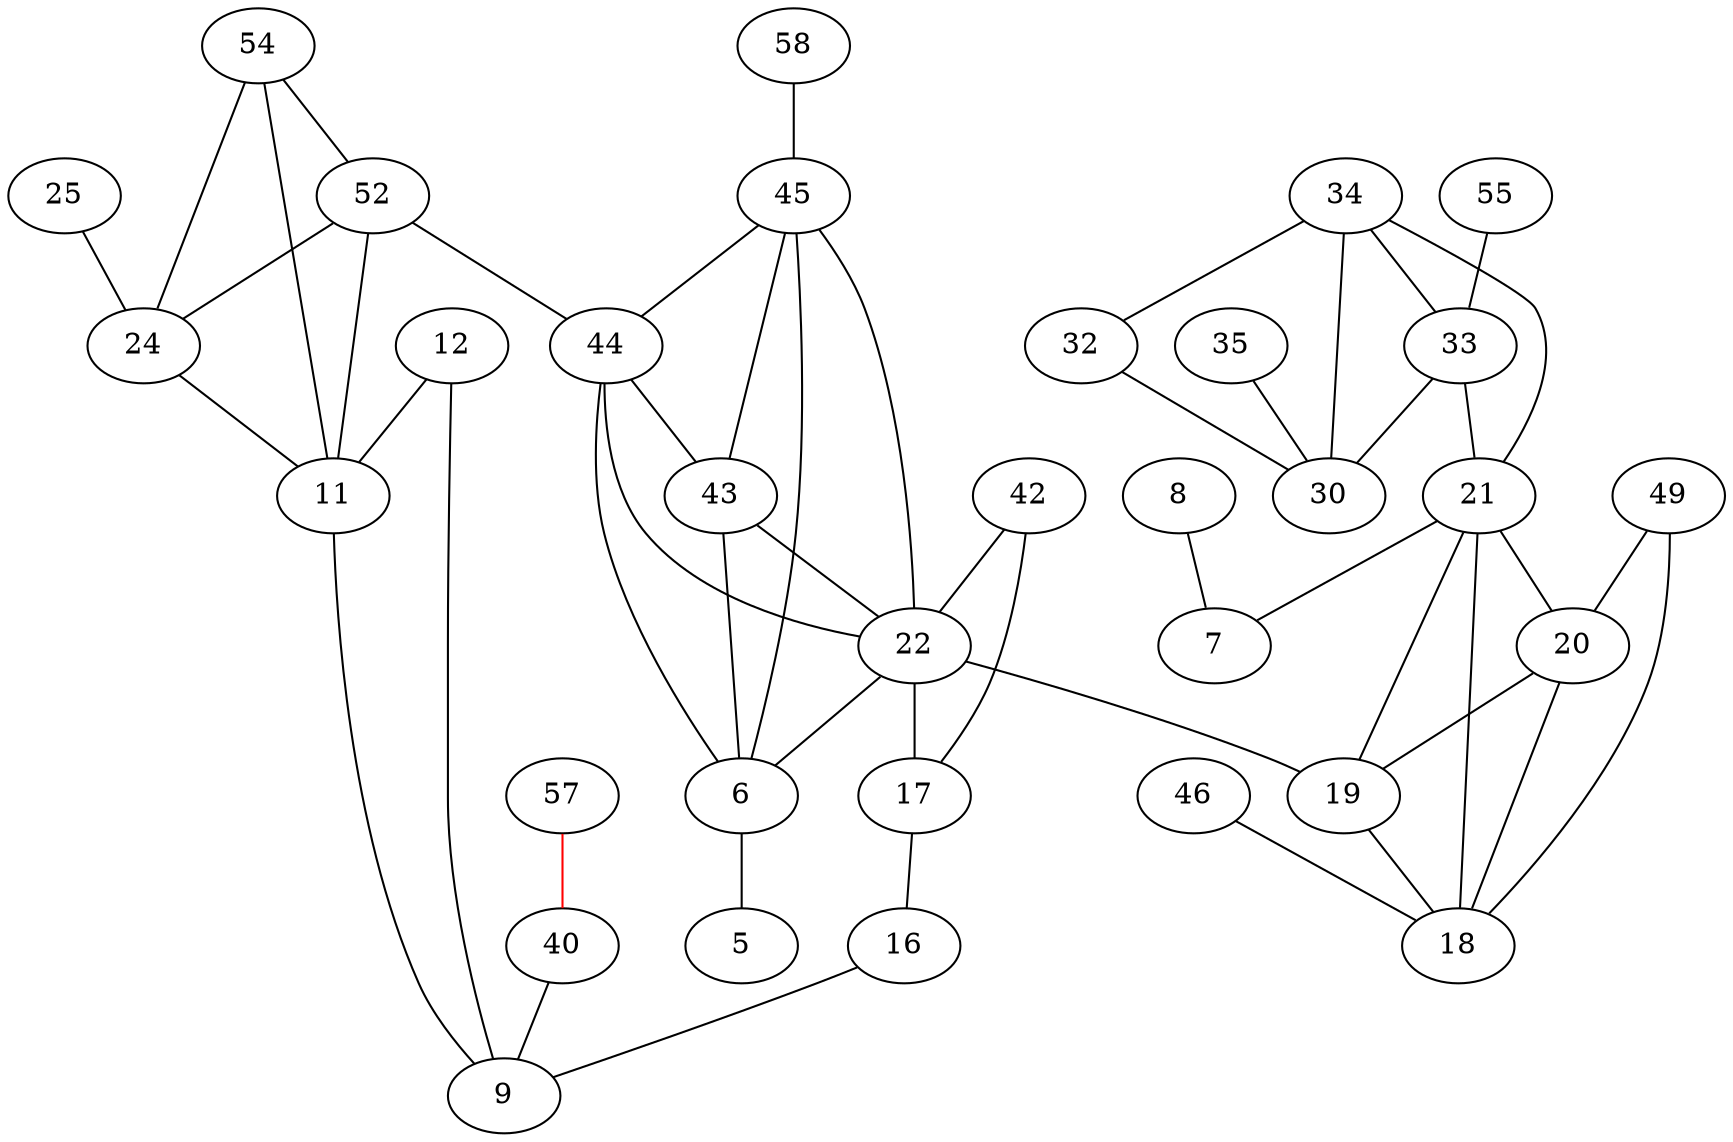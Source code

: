 graph G {
5;

6;

7;

8;

9;

11;

12;

16;

17;

18;

19;

20;

21;

22;

24;

25;

30;

32;

33;

34;

35;

40;

42;

43;

44;

45;

46;

49;

52;

54;

55;

57;

58;

6 -- 5;

8 -- 7;

11 -- 9;

12 -- 9;

12 -- 11;

16 -- 9;

17 -- 16;

19 -- 18;

20 -- 18;

20 -- 19;

21 -- 7;

21 -- 18;

21 -- 19;

21 -- 20;

22 -- 6;

22 -- 17;

22 -- 19;

24 -- 11;

25 -- 24;

32 -- 30;

33 -- 21;

33 -- 30;

34 -- 21;

34 -- 30;

34 -- 32;

34 -- 33;

35 -- 30;

40 -- 9;

42 -- 17;

42 -- 22;

43 -- 6;

43 -- 22;

44 -- 6;

44 -- 22;

44 -- 43;

45 -- 6;

45 -- 22;

45 -- 43;

45 -- 44;

46 -- 18;

49 -- 18;

49 -- 20;

52 -- 11;

52 -- 24;

52 -- 44;

54 -- 11;

54 -- 24;

54 -- 52;

55 -- 33;

57 -- 40 [color=red];

58 -- 45;

}
